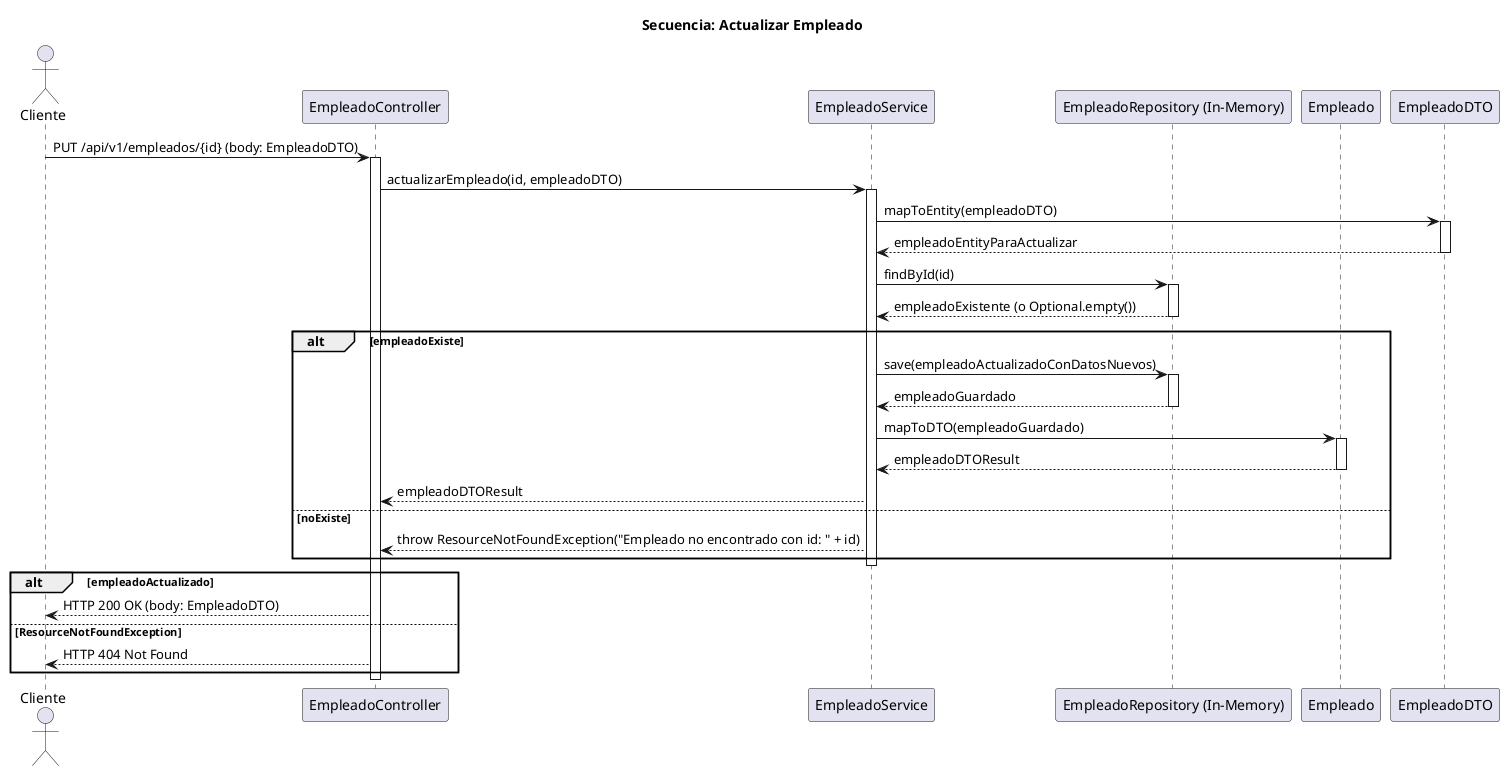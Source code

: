 @startuml sequence_empleado_actualizar
title Secuencia: Actualizar Empleado

actor Cliente as User
participant "EmpleadoController" as Ctrl
participant "EmpleadoService" as Srv
participant "EmpleadoRepository (In-Memory)" as Repo
participant "Empleado" as Model
participant "EmpleadoDTO" as DTO

User -> Ctrl : PUT /api/v1/empleados/{id} (body: EmpleadoDTO)
activate Ctrl
Ctrl -> Srv : actualizarEmpleado(id, empleadoDTO)
activate Srv
Srv -> DTO : mapToEntity(empleadoDTO)
activate DTO
DTO --> Srv : empleadoEntityParaActualizar
deactivate DTO
Srv -> Repo : findById(id)
activate Repo
Repo --> Srv : empleadoExistente (o Optional.empty())
deactivate Repo

alt empleadoExiste
  Srv -> Repo : save(empleadoActualizadoConDatosNuevos)
  activate Repo
  Repo --> Srv : empleadoGuardado
  deactivate Repo
  Srv -> Model : mapToDTO(empleadoGuardado)
  activate Model
  Model --> Srv : empleadoDTOResult
  deactivate Model
  Srv --> Ctrl : empleadoDTOResult
else noExiste
  Srv --> Ctrl : throw ResourceNotFoundException("Empleado no encontrado con id: " + id)
end

deactivate Srv

alt empleadoActualizado
  Ctrl --> User : HTTP 200 OK (body: EmpleadoDTO)
else ResourceNotFoundException
  Ctrl --> User : HTTP 404 Not Found
end
deactivate Ctrl

@enduml
